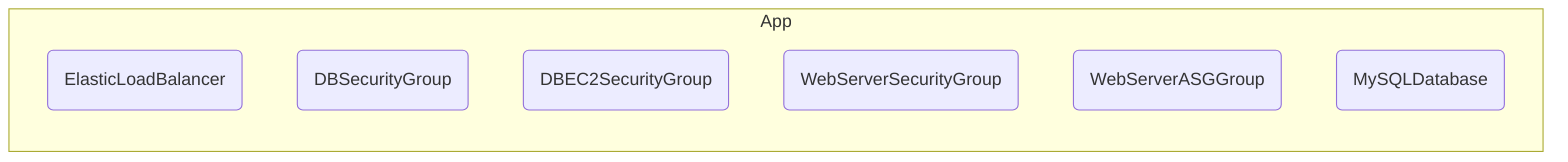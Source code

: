 graph LR
    classDef exposures fill:#e74c3c,stroke:#333,stroke-width:2px;
    classDef mitigations fill:#2ecc71,stroke:#333,stroke-width:2px;
    classDef transfers fill:#9b59b6,stroke:#333,stroke-width:2px;
    classDef acceptances fill:#f39c12,stroke:#333,stroke-width:2px;
    classDef reviews fill:#3498db,stroke:#333,stroke-width:2px;

    subgraph App
        app_elb("ElasticLoadBalancer")
        app_db_sg("DBSecurityGroup")
        app_db_ec2_sg("DBEC2SecurityGroup")
        app_web_sg("WebServerSecurityGroup")
        app_web_group("WebServerASGGroup")
        app_db("MySQLDatabase")
    end